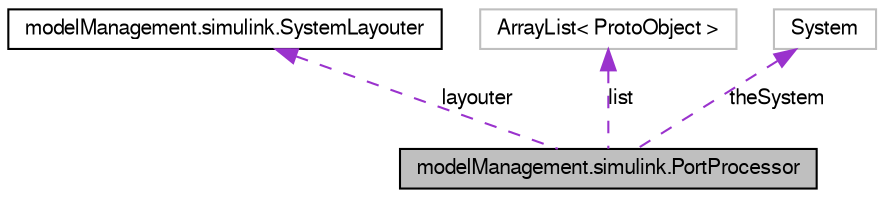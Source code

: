 digraph G
{
  edge [fontname="FreeSans",fontsize="10",labelfontname="FreeSans",labelfontsize="10"];
  node [fontname="FreeSans",fontsize="10",shape=record];
  Node1 [label="modelManagement.simulink.PortProcessor",height=0.2,width=0.4,color="black", fillcolor="grey75", style="filled" fontcolor="black"];
  Node2 -> Node1 [dir=back,color="darkorchid3",fontsize="10",style="dashed",label="layouter",fontname="FreeSans"];
  Node2 [label="modelManagement.simulink.SystemLayouter",height=0.2,width=0.4,color="black", fillcolor="white", style="filled",URL="$classmodel_management_1_1simulink_1_1_system_layouter.html"];
  Node3 -> Node1 [dir=back,color="darkorchid3",fontsize="10",style="dashed",label="list",fontname="FreeSans"];
  Node3 [label="ArrayList\< ProtoObject \>",height=0.2,width=0.4,color="grey75", fillcolor="white", style="filled"];
  Node4 -> Node1 [dir=back,color="darkorchid3",fontsize="10",style="dashed",label="theSystem",fontname="FreeSans"];
  Node4 [label="System",height=0.2,width=0.4,color="grey75", fillcolor="white", style="filled"];
}

